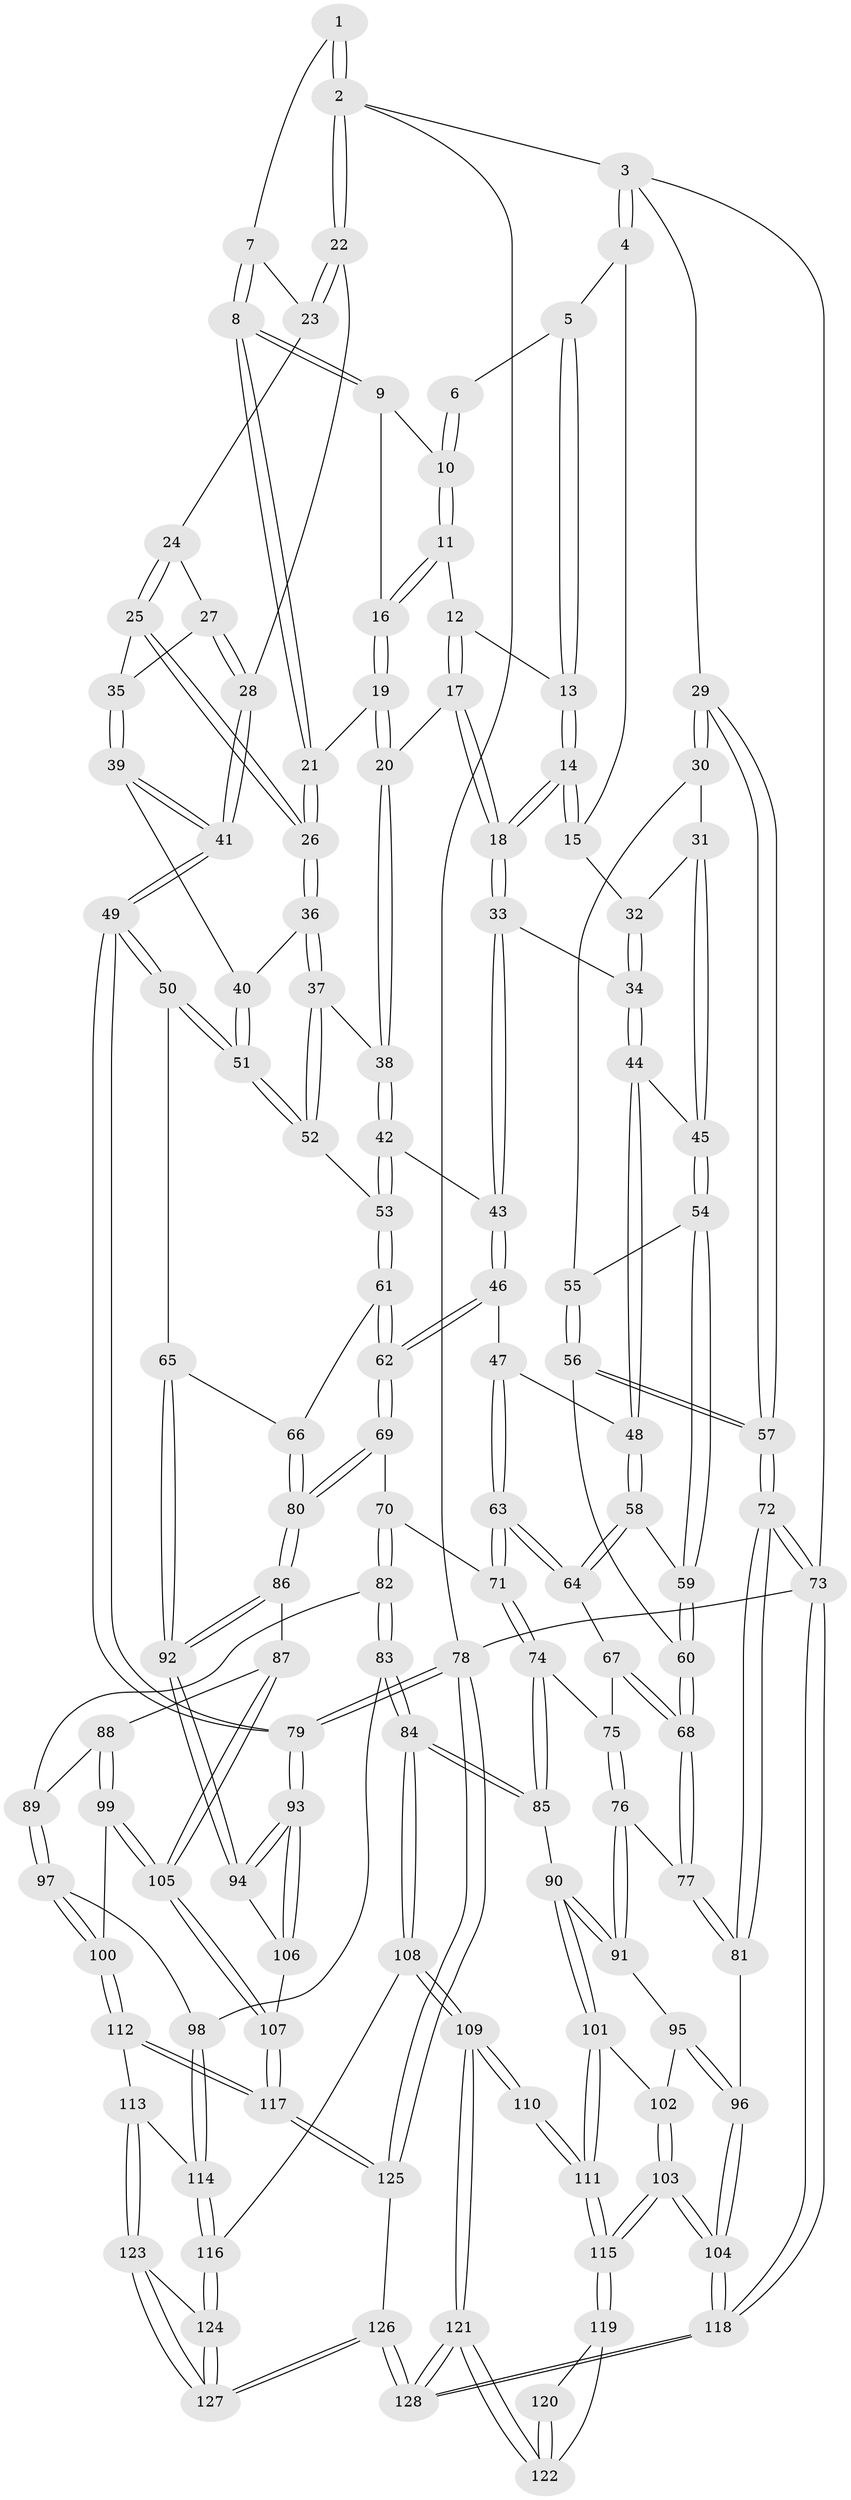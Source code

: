 // coarse degree distribution, {3: 0.15625, 5: 0.328125, 4: 0.34375, 6: 0.125, 7: 0.03125, 9: 0.015625}
// Generated by graph-tools (version 1.1) at 2025/06/03/04/25 22:06:49]
// undirected, 128 vertices, 317 edges
graph export_dot {
graph [start="1"]
  node [color=gray90,style=filled];
  1 [pos="+1+0"];
  2 [pos="+1+0"];
  3 [pos="+0+0"];
  4 [pos="+0.4269887315321391+0"];
  5 [pos="+0.4827956751931939+0"];
  6 [pos="+0.7268212233615478+0"];
  7 [pos="+0.9088362543230836+0.0826577257608459"];
  8 [pos="+0.8219016837069891+0.10339718035588599"];
  9 [pos="+0.7514921727025091+0"];
  10 [pos="+0.7289939422757516+0"];
  11 [pos="+0.6348196743289525+0.04805578000852206"];
  12 [pos="+0.6218839283745914+0.05022716540464362"];
  13 [pos="+0.5815669480961422+0.03574553151136268"];
  14 [pos="+0.5006825143431873+0.14524844738204964"];
  15 [pos="+0.4062430874061478+0.09113638997088025"];
  16 [pos="+0.6802881835880654+0.09589549337287963"];
  17 [pos="+0.5670456840902937+0.18063913692914657"];
  18 [pos="+0.5404094965540202+0.18524609686274032"];
  19 [pos="+0.691898271429913+0.14325496267157237"];
  20 [pos="+0.6256785251858469+0.18171386007420995"];
  21 [pos="+0.7869532638809262+0.1559361155166856"];
  22 [pos="+1+0.11888501738379731"];
  23 [pos="+0.9290307767469823+0.09634526270730724"];
  24 [pos="+0.9373445542385609+0.16159796723184122"];
  25 [pos="+0.8644188293923359+0.21695698788281612"];
  26 [pos="+0.8025794507423407+0.21737808602989825"];
  27 [pos="+0.9541010653676918+0.19856253243360433"];
  28 [pos="+1+0.3016454221266393"];
  29 [pos="+0+0"];
  30 [pos="+0.05431938487828875+0.11212506764175499"];
  31 [pos="+0.29288021730676894+0.16188512652447185"];
  32 [pos="+0.4056722855696877+0.0915411598563718"];
  33 [pos="+0.532788897668125+0.2231696837796776"];
  34 [pos="+0.4264701735439061+0.27335092630181923"];
  35 [pos="+0.9235795025418213+0.23452409314770967"];
  36 [pos="+0.7980747529630716+0.24584864036546494"];
  37 [pos="+0.7916709990691407+0.26140358709033645"];
  38 [pos="+0.6864813481516068+0.288530821340137"];
  39 [pos="+0.9314532589517701+0.27537836797731285"];
  40 [pos="+0.917540037583221+0.2875238944894417"];
  41 [pos="+1+0.33571749436693216"];
  42 [pos="+0.6705879977735886+0.3163228725407582"];
  43 [pos="+0.5531858666145534+0.3643099978891519"];
  44 [pos="+0.36496896169234155+0.3205366161414942"];
  45 [pos="+0.3223511750757471+0.2722143849557772"];
  46 [pos="+0.5464808782580421+0.38063782015188113"];
  47 [pos="+0.49398900694494435+0.38701496328925294"];
  48 [pos="+0.3688425884983783+0.3320592699200721"];
  49 [pos="+1+0.47225717855931193"];
  50 [pos="+0.9497088737900733+0.5088209186592849"];
  51 [pos="+0.8787579473268565+0.4276543315881984"];
  52 [pos="+0.8252258168135317+0.39249775715575297"];
  53 [pos="+0.7365268802303464+0.40869586523641427"];
  54 [pos="+0.1932168299172093+0.36037173047296206"];
  55 [pos="+0.14087909031379023+0.295505867885462"];
  56 [pos="+0.023922742691422104+0.47905471606437094"];
  57 [pos="+0+0.4425719941089873"];
  58 [pos="+0.32343061480368357+0.42157332954159044"];
  59 [pos="+0.19671859600859679+0.3926152846442548"];
  60 [pos="+0.12591684334411346+0.5120115781156448"];
  61 [pos="+0.63440674534682+0.5036919101310148"];
  62 [pos="+0.6153766924525914+0.504663352824936"];
  63 [pos="+0.4119103639624006+0.4949313261911208"];
  64 [pos="+0.33304244725654986+0.4649118832434599"];
  65 [pos="+0.9106562030498548+0.5523420097813336"];
  66 [pos="+0.7171482130875576+0.5494121352426659"];
  67 [pos="+0.32550723344831456+0.47435372462769837"];
  68 [pos="+0.1682042052743914+0.5697197392298687"];
  69 [pos="+0.5824992202914908+0.5515295787367537"];
  70 [pos="+0.5537189522752737+0.5822613265817872"];
  71 [pos="+0.451503850502389+0.5786478385010662"];
  72 [pos="+0+0.6747166481194072"];
  73 [pos="+0+1"];
  74 [pos="+0.39907002106382533+0.6250836506799509"];
  75 [pos="+0.3350827222238564+0.5731994915600334"];
  76 [pos="+0.17216554257501476+0.584177471551661"];
  77 [pos="+0.17132702841111236+0.5821853161084103"];
  78 [pos="+1+1"];
  79 [pos="+1+1"];
  80 [pos="+0.7197446327952017+0.68413046923986"];
  81 [pos="+0+0.6955860454440875"];
  82 [pos="+0.5586972714141323+0.6134913765621962"];
  83 [pos="+0.4226974025574224+0.7476329182960508"];
  84 [pos="+0.3925037831140293+0.7488803565167977"];
  85 [pos="+0.3662913078645182+0.6995069918365001"];
  86 [pos="+0.7237179580498807+0.699578091605726"];
  87 [pos="+0.7053128577813044+0.7166690911397324"];
  88 [pos="+0.620691864892902+0.6986110937697916"];
  89 [pos="+0.5696116963983944+0.649544108518319"];
  90 [pos="+0.20273200722295748+0.6759605730628119"];
  91 [pos="+0.18557887140981108+0.6502719586406803"];
  92 [pos="+0.8699394220922431+0.6853400460891045"];
  93 [pos="+1+1"];
  94 [pos="+0.9021034924858988+0.7827062844935196"];
  95 [pos="+0.027465160843585575+0.7211068410140505"];
  96 [pos="+0+0.7230346950423902"];
  97 [pos="+0.5145519745073154+0.7491863641585044"];
  98 [pos="+0.4578306102407135+0.7517031040034717"];
  99 [pos="+0.592276008631352+0.7715773073834828"];
  100 [pos="+0.5527107516013695+0.7883477363709919"];
  101 [pos="+0.19578169256913847+0.7202251150402843"];
  102 [pos="+0.08517359803472217+0.7731777338818413"];
  103 [pos="+0.08776463926944196+0.8907156400229653"];
  104 [pos="+0.08419683995504529+0.8946453967092849"];
  105 [pos="+0.6971458973201079+0.8334355780072803"];
  106 [pos="+0.7457364828367266+0.8732300657209409"];
  107 [pos="+0.7103803998936754+0.8876785247477791"];
  108 [pos="+0.3748362651624023+0.8396049098616489"];
  109 [pos="+0.3175079690838768+0.8713071480421591"];
  110 [pos="+0.2457281046841522+0.8215752374627788"];
  111 [pos="+0.19798368192718163+0.7813560360318157"];
  112 [pos="+0.5502339591919565+0.8227436477672465"];
  113 [pos="+0.5245997183147495+0.8417326740691969"];
  114 [pos="+0.506786630800424+0.8372191293038983"];
  115 [pos="+0.12502498764301528+0.8652756684628474"];
  116 [pos="+0.38481206993167694+0.8471720809068721"];
  117 [pos="+0.6895696461784614+0.9294137156632731"];
  118 [pos="+0+1"];
  119 [pos="+0.19695995677246222+0.88642289374569"];
  120 [pos="+0.22270453648133137+0.8562168288722104"];
  121 [pos="+0.28581385921381824+0.9398117849139629"];
  122 [pos="+0.2078264937688598+0.8916027802395723"];
  123 [pos="+0.5197118851497557+0.8678144362472514"];
  124 [pos="+0.4186407468789395+0.8886027381363324"];
  125 [pos="+0.6449982750380265+1"];
  126 [pos="+0.5733732473444964+1"];
  127 [pos="+0.5629316150392575+1"];
  128 [pos="+0.21381677855272793+1"];
  1 -- 2;
  1 -- 2;
  1 -- 7;
  2 -- 3;
  2 -- 22;
  2 -- 22;
  2 -- 78;
  3 -- 4;
  3 -- 4;
  3 -- 29;
  3 -- 73;
  4 -- 5;
  4 -- 15;
  5 -- 6;
  5 -- 13;
  5 -- 13;
  6 -- 10;
  6 -- 10;
  7 -- 8;
  7 -- 8;
  7 -- 23;
  8 -- 9;
  8 -- 9;
  8 -- 21;
  8 -- 21;
  9 -- 10;
  9 -- 16;
  10 -- 11;
  10 -- 11;
  11 -- 12;
  11 -- 16;
  11 -- 16;
  12 -- 13;
  12 -- 17;
  12 -- 17;
  13 -- 14;
  13 -- 14;
  14 -- 15;
  14 -- 15;
  14 -- 18;
  14 -- 18;
  15 -- 32;
  16 -- 19;
  16 -- 19;
  17 -- 18;
  17 -- 18;
  17 -- 20;
  18 -- 33;
  18 -- 33;
  19 -- 20;
  19 -- 20;
  19 -- 21;
  20 -- 38;
  20 -- 38;
  21 -- 26;
  21 -- 26;
  22 -- 23;
  22 -- 23;
  22 -- 28;
  23 -- 24;
  24 -- 25;
  24 -- 25;
  24 -- 27;
  25 -- 26;
  25 -- 26;
  25 -- 35;
  26 -- 36;
  26 -- 36;
  27 -- 28;
  27 -- 28;
  27 -- 35;
  28 -- 41;
  28 -- 41;
  29 -- 30;
  29 -- 30;
  29 -- 57;
  29 -- 57;
  30 -- 31;
  30 -- 55;
  31 -- 32;
  31 -- 45;
  31 -- 45;
  32 -- 34;
  32 -- 34;
  33 -- 34;
  33 -- 43;
  33 -- 43;
  34 -- 44;
  34 -- 44;
  35 -- 39;
  35 -- 39;
  36 -- 37;
  36 -- 37;
  36 -- 40;
  37 -- 38;
  37 -- 52;
  37 -- 52;
  38 -- 42;
  38 -- 42;
  39 -- 40;
  39 -- 41;
  39 -- 41;
  40 -- 51;
  40 -- 51;
  41 -- 49;
  41 -- 49;
  42 -- 43;
  42 -- 53;
  42 -- 53;
  43 -- 46;
  43 -- 46;
  44 -- 45;
  44 -- 48;
  44 -- 48;
  45 -- 54;
  45 -- 54;
  46 -- 47;
  46 -- 62;
  46 -- 62;
  47 -- 48;
  47 -- 63;
  47 -- 63;
  48 -- 58;
  48 -- 58;
  49 -- 50;
  49 -- 50;
  49 -- 79;
  49 -- 79;
  50 -- 51;
  50 -- 51;
  50 -- 65;
  51 -- 52;
  51 -- 52;
  52 -- 53;
  53 -- 61;
  53 -- 61;
  54 -- 55;
  54 -- 59;
  54 -- 59;
  55 -- 56;
  55 -- 56;
  56 -- 57;
  56 -- 57;
  56 -- 60;
  57 -- 72;
  57 -- 72;
  58 -- 59;
  58 -- 64;
  58 -- 64;
  59 -- 60;
  59 -- 60;
  60 -- 68;
  60 -- 68;
  61 -- 62;
  61 -- 62;
  61 -- 66;
  62 -- 69;
  62 -- 69;
  63 -- 64;
  63 -- 64;
  63 -- 71;
  63 -- 71;
  64 -- 67;
  65 -- 66;
  65 -- 92;
  65 -- 92;
  66 -- 80;
  66 -- 80;
  67 -- 68;
  67 -- 68;
  67 -- 75;
  68 -- 77;
  68 -- 77;
  69 -- 70;
  69 -- 80;
  69 -- 80;
  70 -- 71;
  70 -- 82;
  70 -- 82;
  71 -- 74;
  71 -- 74;
  72 -- 73;
  72 -- 73;
  72 -- 81;
  72 -- 81;
  73 -- 118;
  73 -- 118;
  73 -- 78;
  74 -- 75;
  74 -- 85;
  74 -- 85;
  75 -- 76;
  75 -- 76;
  76 -- 77;
  76 -- 91;
  76 -- 91;
  77 -- 81;
  77 -- 81;
  78 -- 79;
  78 -- 79;
  78 -- 125;
  78 -- 125;
  79 -- 93;
  79 -- 93;
  80 -- 86;
  80 -- 86;
  81 -- 96;
  82 -- 83;
  82 -- 83;
  82 -- 89;
  83 -- 84;
  83 -- 84;
  83 -- 98;
  84 -- 85;
  84 -- 85;
  84 -- 108;
  84 -- 108;
  85 -- 90;
  86 -- 87;
  86 -- 92;
  86 -- 92;
  87 -- 88;
  87 -- 105;
  87 -- 105;
  88 -- 89;
  88 -- 99;
  88 -- 99;
  89 -- 97;
  89 -- 97;
  90 -- 91;
  90 -- 91;
  90 -- 101;
  90 -- 101;
  91 -- 95;
  92 -- 94;
  92 -- 94;
  93 -- 94;
  93 -- 94;
  93 -- 106;
  93 -- 106;
  94 -- 106;
  95 -- 96;
  95 -- 96;
  95 -- 102;
  96 -- 104;
  96 -- 104;
  97 -- 98;
  97 -- 100;
  97 -- 100;
  98 -- 114;
  98 -- 114;
  99 -- 100;
  99 -- 105;
  99 -- 105;
  100 -- 112;
  100 -- 112;
  101 -- 102;
  101 -- 111;
  101 -- 111;
  102 -- 103;
  102 -- 103;
  103 -- 104;
  103 -- 104;
  103 -- 115;
  103 -- 115;
  104 -- 118;
  104 -- 118;
  105 -- 107;
  105 -- 107;
  106 -- 107;
  107 -- 117;
  107 -- 117;
  108 -- 109;
  108 -- 109;
  108 -- 116;
  109 -- 110;
  109 -- 110;
  109 -- 121;
  109 -- 121;
  110 -- 111;
  110 -- 111;
  111 -- 115;
  111 -- 115;
  112 -- 113;
  112 -- 117;
  112 -- 117;
  113 -- 114;
  113 -- 123;
  113 -- 123;
  114 -- 116;
  114 -- 116;
  115 -- 119;
  115 -- 119;
  116 -- 124;
  116 -- 124;
  117 -- 125;
  117 -- 125;
  118 -- 128;
  118 -- 128;
  119 -- 120;
  119 -- 122;
  120 -- 122;
  120 -- 122;
  121 -- 122;
  121 -- 122;
  121 -- 128;
  121 -- 128;
  123 -- 124;
  123 -- 127;
  123 -- 127;
  124 -- 127;
  124 -- 127;
  125 -- 126;
  126 -- 127;
  126 -- 127;
  126 -- 128;
  126 -- 128;
}
